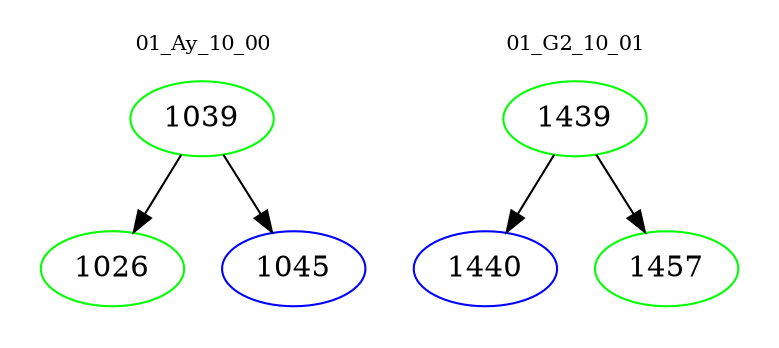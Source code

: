 digraph{
subgraph cluster_0 {
color = white
label = "01_Ay_10_00";
fontsize=10;
T0_1039 [label="1039", color="green"]
T0_1039 -> T0_1026 [color="black"]
T0_1026 [label="1026", color="green"]
T0_1039 -> T0_1045 [color="black"]
T0_1045 [label="1045", color="blue"]
}
subgraph cluster_1 {
color = white
label = "01_G2_10_01";
fontsize=10;
T1_1439 [label="1439", color="green"]
T1_1439 -> T1_1440 [color="black"]
T1_1440 [label="1440", color="blue"]
T1_1439 -> T1_1457 [color="black"]
T1_1457 [label="1457", color="green"]
}
}
